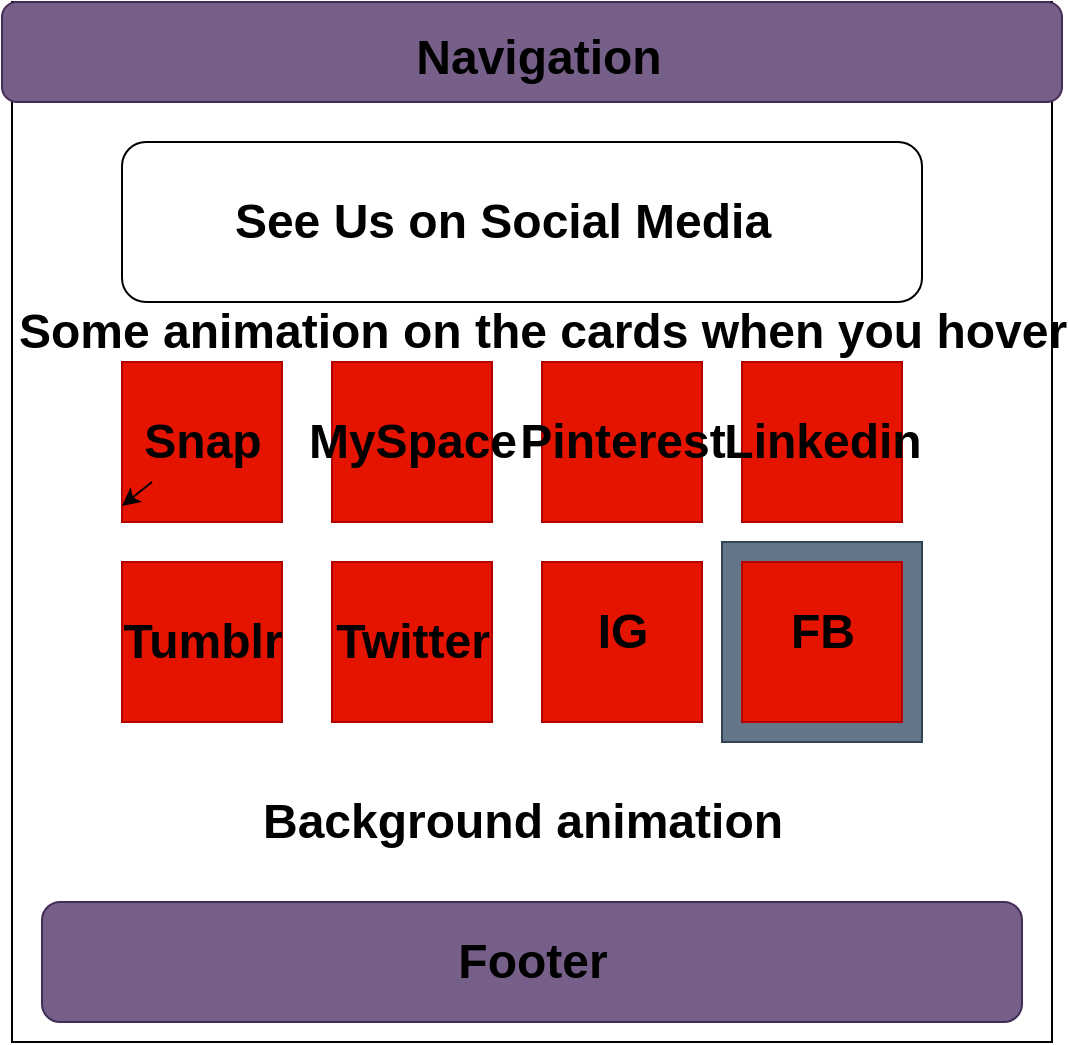 <mxfile>
    <diagram id="2uItS7DIxleSLxgthqa5" name="Page-1">
        <mxGraphModel dx="832" dy="571" grid="1" gridSize="10" guides="1" tooltips="1" connect="1" arrows="1" fold="1" page="1" pageScale="1" pageWidth="850" pageHeight="1100" math="0" shadow="0">
            <root>
                <mxCell id="0"/>
                <mxCell id="1" parent="0"/>
                <mxCell id="2" value="" style="whiteSpace=wrap;html=1;aspect=fixed;" parent="1" vertex="1">
                    <mxGeometry x="165" y="30" width="520" height="520" as="geometry"/>
                </mxCell>
                <mxCell id="32" value="" style="whiteSpace=wrap;html=1;aspect=fixed;fillColor=#647687;fontColor=#ffffff;strokeColor=#314354;" vertex="1" parent="1">
                    <mxGeometry x="520" y="300" width="100" height="100" as="geometry"/>
                </mxCell>
                <mxCell id="3" value="" style="rounded=1;whiteSpace=wrap;html=1;fillColor=#76608a;fontColor=#ffffff;strokeColor=#432D57;" vertex="1" parent="1">
                    <mxGeometry x="160" y="30" width="530" height="50" as="geometry"/>
                </mxCell>
                <mxCell id="5" value="" style="whiteSpace=wrap;html=1;aspect=fixed;fillColor=#e51400;fontColor=#ffffff;strokeColor=#B20000;" vertex="1" parent="1">
                    <mxGeometry x="220" y="210" width="80" height="80" as="geometry"/>
                </mxCell>
                <mxCell id="8" value="" style="rounded=1;whiteSpace=wrap;html=1;fillColor=#76608a;fontColor=#ffffff;strokeColor=#432D57;" vertex="1" parent="1">
                    <mxGeometry x="180" y="480" width="490" height="60" as="geometry"/>
                </mxCell>
                <mxCell id="9" value="" style="rounded=1;whiteSpace=wrap;html=1;" vertex="1" parent="1">
                    <mxGeometry x="220" y="100" width="400" height="80" as="geometry"/>
                </mxCell>
                <mxCell id="10" value="See Us on Social Media" style="text;strokeColor=none;fillColor=none;html=1;fontSize=24;fontStyle=1;verticalAlign=middle;align=center;" vertex="1" parent="1">
                    <mxGeometry x="360" y="120" width="100" height="40" as="geometry"/>
                </mxCell>
                <mxCell id="11" value="Navigation" style="text;strokeColor=none;fillColor=none;html=1;fontSize=24;fontStyle=1;verticalAlign=middle;align=center;" vertex="1" parent="1">
                    <mxGeometry x="325" y="35" width="205" height="45" as="geometry"/>
                </mxCell>
                <mxCell id="14" style="edgeStyle=none;html=1;exitX=0.25;exitY=1;exitDx=0;exitDy=0;" edge="1" parent="1" source="12" target="5">
                    <mxGeometry relative="1" as="geometry"/>
                </mxCell>
                <mxCell id="12" value="Snap" style="text;strokeColor=none;fillColor=none;html=1;fontSize=24;fontStyle=1;verticalAlign=middle;align=center;" vertex="1" parent="1">
                    <mxGeometry x="210" y="230" width="100" height="40" as="geometry"/>
                </mxCell>
                <mxCell id="15" value="" style="whiteSpace=wrap;html=1;aspect=fixed;fillColor=#e51400;fontColor=#ffffff;strokeColor=#B20000;" vertex="1" parent="1">
                    <mxGeometry x="220" y="310" width="80" height="80" as="geometry"/>
                </mxCell>
                <mxCell id="16" value="" style="whiteSpace=wrap;html=1;aspect=fixed;fillColor=#e51400;fontColor=#ffffff;strokeColor=#B20000;" vertex="1" parent="1">
                    <mxGeometry x="325" y="310" width="80" height="80" as="geometry"/>
                </mxCell>
                <mxCell id="17" value="" style="whiteSpace=wrap;html=1;aspect=fixed;fillColor=#e51400;fontColor=#ffffff;strokeColor=#B20000;" vertex="1" parent="1">
                    <mxGeometry x="430" y="310" width="80" height="80" as="geometry"/>
                </mxCell>
                <mxCell id="18" value="" style="whiteSpace=wrap;html=1;aspect=fixed;fillColor=#e51400;fontColor=#ffffff;strokeColor=#B20000;" vertex="1" parent="1">
                    <mxGeometry x="430" y="210" width="80" height="80" as="geometry"/>
                </mxCell>
                <mxCell id="19" value="" style="whiteSpace=wrap;html=1;aspect=fixed;fillColor=#e51400;fontColor=#ffffff;strokeColor=#B20000;" vertex="1" parent="1">
                    <mxGeometry x="325" y="210" width="80" height="80" as="geometry"/>
                </mxCell>
                <mxCell id="20" value="" style="whiteSpace=wrap;html=1;aspect=fixed;fillColor=#e51400;fontColor=#ffffff;strokeColor=#B20000;" vertex="1" parent="1">
                    <mxGeometry x="530" y="210" width="80" height="80" as="geometry"/>
                </mxCell>
                <mxCell id="21" value="" style="whiteSpace=wrap;html=1;aspect=fixed;fillColor=#e51400;fontColor=#ffffff;strokeColor=#B20000;" vertex="1" parent="1">
                    <mxGeometry x="530" y="310" width="80" height="80" as="geometry"/>
                </mxCell>
                <mxCell id="22" value="Pinterest" style="text;strokeColor=none;fillColor=none;html=1;fontSize=24;fontStyle=1;verticalAlign=middle;align=center;" vertex="1" parent="1">
                    <mxGeometry x="420" y="230" width="100" height="40" as="geometry"/>
                </mxCell>
                <mxCell id="23" value="MySpace" style="text;strokeColor=none;fillColor=none;html=1;fontSize=24;fontStyle=1;verticalAlign=middle;align=center;" vertex="1" parent="1">
                    <mxGeometry x="330" y="230" width="70" height="40" as="geometry"/>
                </mxCell>
                <mxCell id="24" value="Tumblr" style="text;strokeColor=none;fillColor=none;html=1;fontSize=24;fontStyle=1;verticalAlign=middle;align=center;" vertex="1" parent="1">
                    <mxGeometry x="210" y="330" width="100" height="40" as="geometry"/>
                </mxCell>
                <mxCell id="25" value="Twitter" style="text;strokeColor=none;fillColor=none;html=1;fontSize=24;fontStyle=1;verticalAlign=middle;align=center;" vertex="1" parent="1">
                    <mxGeometry x="315" y="330" width="100" height="40" as="geometry"/>
                </mxCell>
                <mxCell id="26" value="IG" style="text;strokeColor=none;fillColor=none;html=1;fontSize=24;fontStyle=1;verticalAlign=middle;align=center;" vertex="1" parent="1">
                    <mxGeometry x="420" y="325" width="100" height="40" as="geometry"/>
                </mxCell>
                <mxCell id="27" value="FB" style="text;strokeColor=none;fillColor=none;html=1;fontSize=24;fontStyle=1;verticalAlign=middle;align=center;" vertex="1" parent="1">
                    <mxGeometry x="520" y="310" width="100" height="70" as="geometry"/>
                </mxCell>
                <mxCell id="28" value="Linkedin" style="text;strokeColor=none;fillColor=none;html=1;fontSize=24;fontStyle=1;verticalAlign=middle;align=center;" vertex="1" parent="1">
                    <mxGeometry x="520" y="230" width="100" height="40" as="geometry"/>
                </mxCell>
                <mxCell id="29" value="Footer" style="text;strokeColor=none;fillColor=none;html=1;fontSize=24;fontStyle=1;verticalAlign=middle;align=center;" vertex="1" parent="1">
                    <mxGeometry x="340" y="490" width="170" height="40" as="geometry"/>
                </mxCell>
                <mxCell id="30" value="Background animation" style="text;strokeColor=none;fillColor=none;html=1;fontSize=24;fontStyle=1;verticalAlign=middle;align=center;" vertex="1" parent="1">
                    <mxGeometry x="300" y="410" width="240" height="60" as="geometry"/>
                </mxCell>
                <mxCell id="31" value="Some animation on the cards when you hover" style="text;strokeColor=none;fillColor=none;html=1;fontSize=24;fontStyle=1;verticalAlign=middle;align=center;" vertex="1" parent="1">
                    <mxGeometry x="380" y="170" width="100" height="50" as="geometry"/>
                </mxCell>
            </root>
        </mxGraphModel>
    </diagram>
</mxfile>